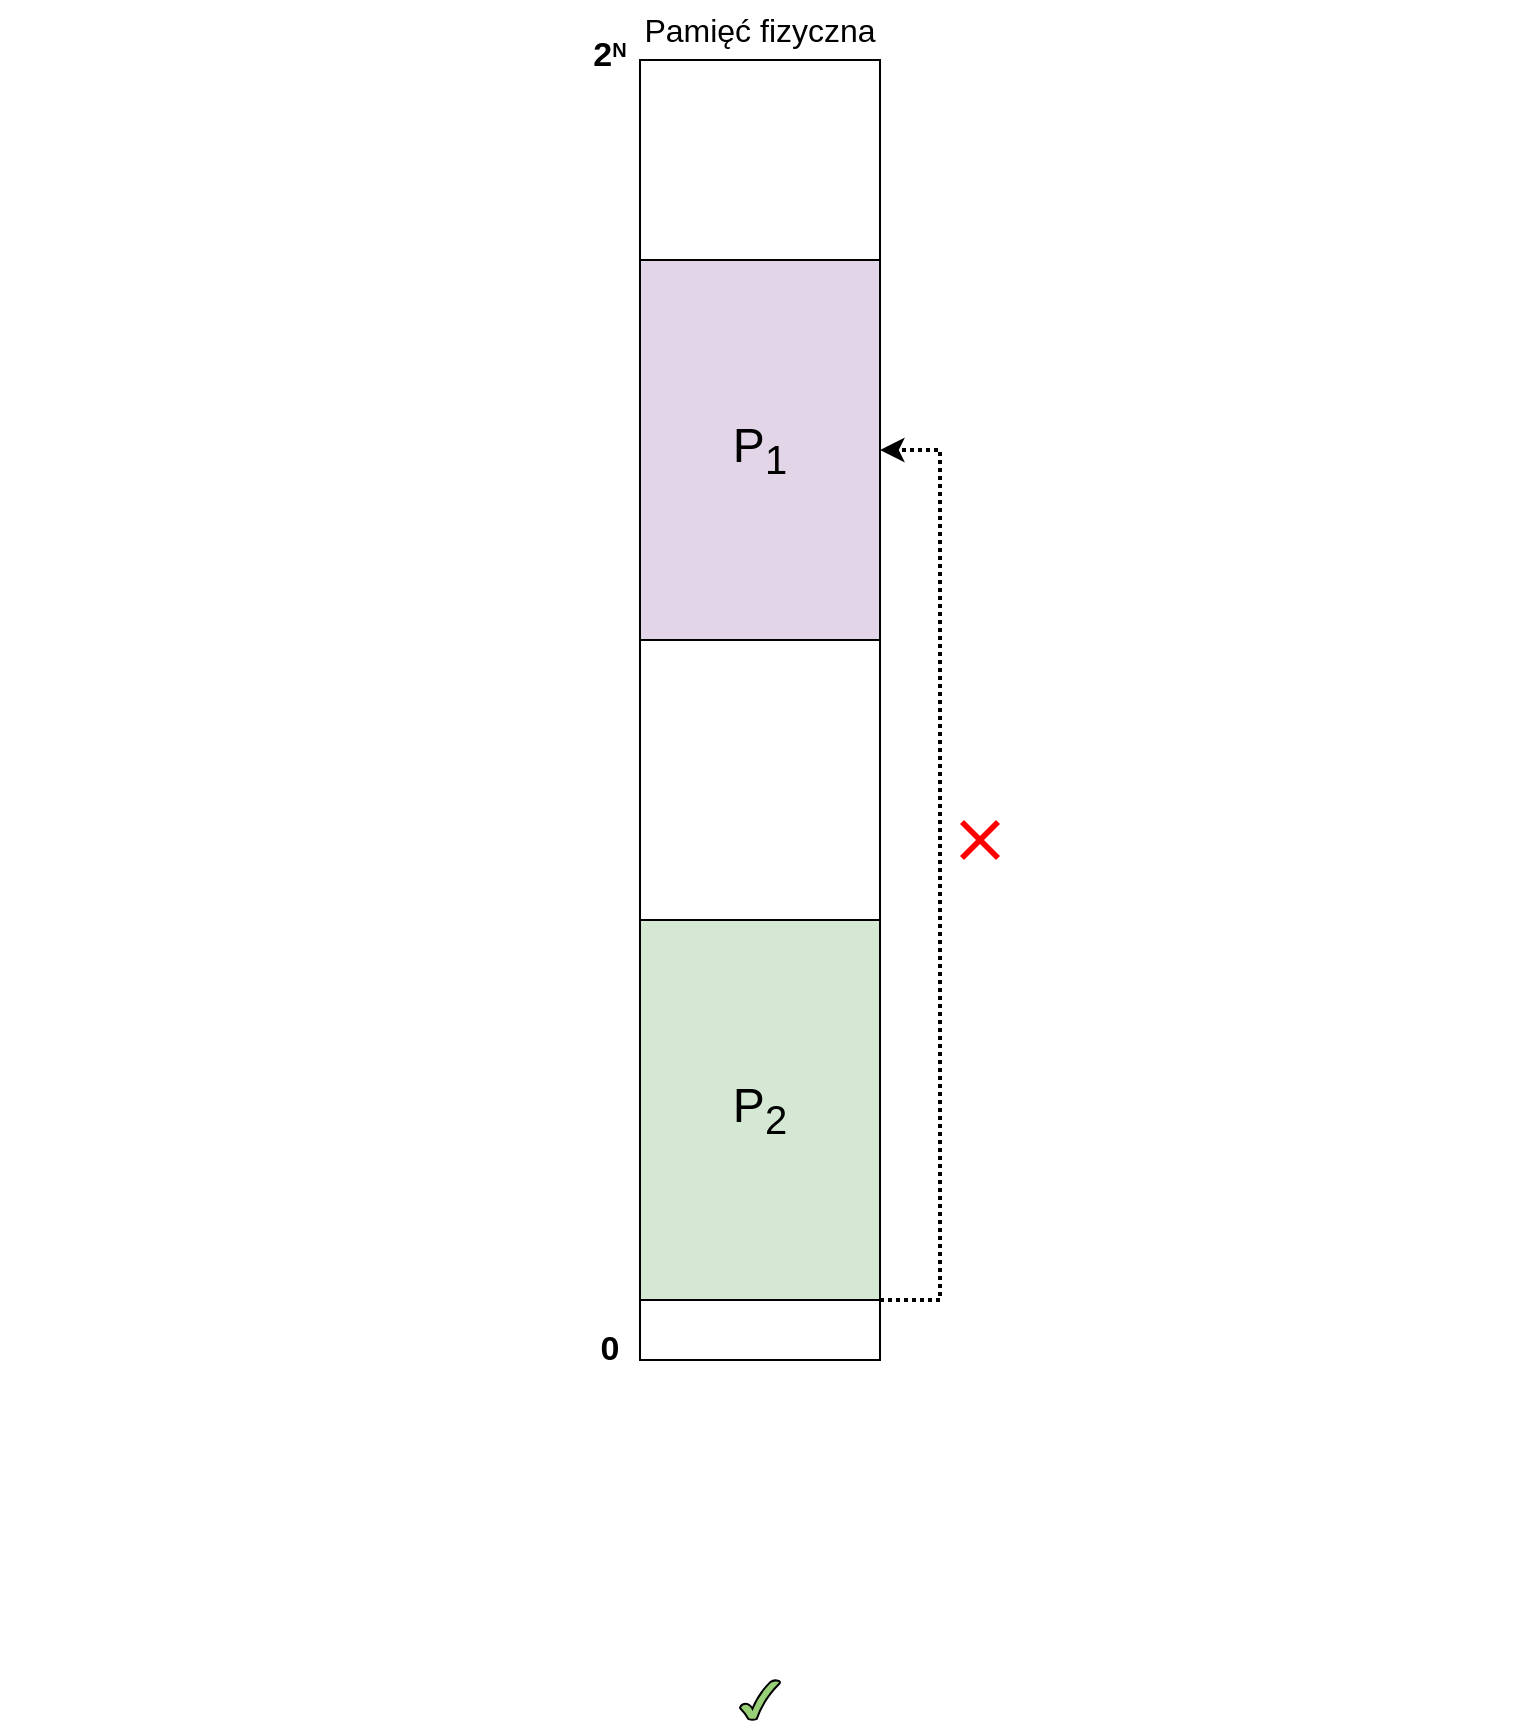<mxfile version="24.0.4" type="device">
  <diagram name="Page-1" id="bUzElv2l2GWEFmTksL0H">
    <mxGraphModel dx="584" dy="958" grid="1" gridSize="10" guides="1" tooltips="1" connect="1" arrows="1" fold="1" page="1" pageScale="1" pageWidth="850" pageHeight="1100" math="0" shadow="0">
      <root>
        <mxCell id="0" />
        <mxCell id="1" parent="0" />
        <mxCell id="QkMXo-uOz5fR3eblIkdU-6" value="" style="rounded=0;whiteSpace=wrap;html=1;strokeWidth=1;" parent="1" vertex="1">
          <mxGeometry x="1240" y="40" width="120" height="650" as="geometry" />
        </mxCell>
        <mxCell id="QkMXo-uOz5fR3eblIkdU-7" value="" style="rounded=0;whiteSpace=wrap;html=1;fillColor=#E1D5E7;fillStyle=auto;gradientColor=none;strokeWidth=1;" parent="1" vertex="1">
          <mxGeometry x="1240" y="140" width="120" height="190" as="geometry" />
        </mxCell>
        <mxCell id="QkMXo-uOz5fR3eblIkdU-8" value="" style="rounded=0;whiteSpace=wrap;html=1;fillColor=#D5E8D4;strokeWidth=1;fillStyle=auto;" parent="1" vertex="1">
          <mxGeometry x="1240" y="470" width="120" height="190" as="geometry" />
        </mxCell>
        <mxCell id="QkMXo-uOz5fR3eblIkdU-9" value="&lt;font style=&quot;font-size: 16px;&quot;&gt;Pamięć fizyczna&lt;/font&gt;" style="text;html=1;align=center;verticalAlign=middle;whiteSpace=wrap;rounded=0;" parent="1" vertex="1">
          <mxGeometry x="1240" y="10" width="120" height="30" as="geometry" />
        </mxCell>
        <mxCell id="QkMXo-uOz5fR3eblIkdU-10" value="&lt;font style=&quot;font-size: 24px;&quot;&gt;P&lt;sub&gt;1&lt;/sub&gt;&lt;/font&gt;" style="rounded=0;whiteSpace=wrap;html=1;fillColor=#E1D5E7;fillStyle=auto;gradientColor=none;strokeWidth=1;" parent="1" vertex="1">
          <mxGeometry x="1240" y="140" width="120" height="190" as="geometry" />
        </mxCell>
        <mxCell id="QkMXo-uOz5fR3eblIkdU-12" value="&lt;font style=&quot;font-size: 24px;&quot;&gt;P&lt;sub&gt;2&lt;/sub&gt;&lt;/font&gt;" style="rounded=0;whiteSpace=wrap;html=1;fillColor=#D5E8D4;strokeWidth=1;" parent="1" vertex="1">
          <mxGeometry x="1240" y="470" width="120" height="190" as="geometry" />
        </mxCell>
        <mxCell id="QkMXo-uOz5fR3eblIkdU-22" value="" style="endArrow=none;dashed=1;html=1;rounded=0;entryX=0;entryY=0;entryDx=0;entryDy=0;exitX=1;exitY=0;exitDx=0;exitDy=0;" parent="1" source="QkMXo-uOz5fR3eblIkdU-7" target="QkMXo-uOz5fR3eblIkdU-10" edge="1">
          <mxGeometry width="50" height="50" relative="1" as="geometry">
            <mxPoint x="1230" y="100" as="sourcePoint" />
            <mxPoint x="1090" y="100" as="targetPoint" />
          </mxGeometry>
        </mxCell>
        <mxCell id="QkMXo-uOz5fR3eblIkdU-23" value="" style="endArrow=none;dashed=1;html=1;rounded=0;entryX=0;entryY=1;entryDx=0;entryDy=0;exitX=1;exitY=1;exitDx=0;exitDy=0;" parent="1" source="QkMXo-uOz5fR3eblIkdU-7" target="QkMXo-uOz5fR3eblIkdU-10" edge="1">
          <mxGeometry width="50" height="50" relative="1" as="geometry">
            <mxPoint x="1230" y="360" as="sourcePoint" />
            <mxPoint x="1090" y="320" as="targetPoint" />
          </mxGeometry>
        </mxCell>
        <mxCell id="QkMXo-uOz5fR3eblIkdU-24" value="" style="endArrow=none;dashed=1;html=1;rounded=0;entryX=1;entryY=0;entryDx=0;entryDy=0;exitX=0;exitY=0;exitDx=0;exitDy=0;" parent="1" source="QkMXo-uOz5fR3eblIkdU-8" target="QkMXo-uOz5fR3eblIkdU-12" edge="1">
          <mxGeometry width="50" height="50" relative="1" as="geometry">
            <mxPoint x="1230" y="395" as="sourcePoint" />
            <mxPoint x="1090" y="355" as="targetPoint" />
          </mxGeometry>
        </mxCell>
        <mxCell id="QkMXo-uOz5fR3eblIkdU-25" value="" style="endArrow=none;dashed=1;html=1;rounded=0;entryX=1;entryY=1;entryDx=0;entryDy=0;exitX=0;exitY=1;exitDx=0;exitDy=0;" parent="1" source="QkMXo-uOz5fR3eblIkdU-8" target="QkMXo-uOz5fR3eblIkdU-12" edge="1">
          <mxGeometry width="50" height="50" relative="1" as="geometry">
            <mxPoint x="1250" y="480" as="sourcePoint" />
            <mxPoint x="1110" y="460" as="targetPoint" />
          </mxGeometry>
        </mxCell>
        <mxCell id="QkMXo-uOz5fR3eblIkdU-42" value="" style="endArrow=none;html=1;rounded=0;strokeColor=none;" parent="1" edge="1">
          <mxGeometry width="50" height="50" relative="1" as="geometry">
            <mxPoint x="920.43" y="640" as="sourcePoint" />
            <mxPoint x="920" y="40" as="targetPoint" />
          </mxGeometry>
        </mxCell>
        <mxCell id="ApAm6ha_IGB6OoukJDqG-1" value="&lt;font style=&quot;font-size: 17px;&quot;&gt;&lt;b&gt;0&lt;/b&gt;&lt;b&gt;&lt;br&gt;&lt;/b&gt;&lt;/font&gt;" style="text;html=1;align=center;verticalAlign=middle;whiteSpace=wrap;rounded=0;" parent="1" vertex="1">
          <mxGeometry x="1195" y="670" width="60" height="30" as="geometry" />
        </mxCell>
        <mxCell id="ApAm6ha_IGB6OoukJDqG-2" value="&lt;font style=&quot;font-size: 17px;&quot;&gt;&lt;b style=&quot;font-size: 17px;&quot;&gt;2&lt;/b&gt;&lt;/font&gt;&lt;font size=&quot;1&quot;&gt;&lt;b&gt;&lt;sup style=&quot;font-size: 10px;&quot;&gt;N&lt;/sup&gt;&lt;/b&gt;&lt;/font&gt;" style="text;html=1;align=center;verticalAlign=middle;whiteSpace=wrap;rounded=0;fontSize=17;" parent="1" vertex="1">
          <mxGeometry x="1195" y="23" width="60" height="30" as="geometry" />
        </mxCell>
        <mxCell id="ApAm6ha_IGB6OoukJDqG-3" value="" style="endArrow=none;html=1;rounded=0;strokeColor=none;" parent="1" edge="1">
          <mxGeometry width="50" height="50" relative="1" as="geometry">
            <mxPoint x="1680.43" y="650" as="sourcePoint" />
            <mxPoint x="1680" y="50" as="targetPoint" />
          </mxGeometry>
        </mxCell>
        <mxCell id="a2FD-b09mxuaQO-owgYO-1" style="edgeStyle=orthogonalEdgeStyle;rounded=0;orthogonalLoop=1;jettySize=auto;html=1;exitX=1;exitY=1;exitDx=0;exitDy=0;dashed=1;dashPattern=1 1;strokeWidth=2;entryX=1;entryY=0.5;entryDx=0;entryDy=0;" parent="1" source="QkMXo-uOz5fR3eblIkdU-12" target="QkMXo-uOz5fR3eblIkdU-10" edge="1">
          <mxGeometry relative="1" as="geometry">
            <mxPoint x="1420" y="300" as="targetPoint" />
            <Array as="points">
              <mxPoint x="1390" y="660" />
              <mxPoint x="1390" y="235" />
            </Array>
          </mxGeometry>
        </mxCell>
        <mxCell id="a2FD-b09mxuaQO-owgYO-2" value="" style="verticalLabelPosition=bottom;verticalAlign=top;html=1;shape=mxgraph.basic.tick;fillStyle=solid;fillColor=#97D077;" parent="1" vertex="1">
          <mxGeometry x="1290" y="850" width="20" height="20" as="geometry" />
        </mxCell>
        <mxCell id="a2FD-b09mxuaQO-owgYO-7" value="" style="shape=mxgraph.mockup.markup.redX;fillColor=#ff0000;html=1;shadow=0;whiteSpace=wrap;strokeColor=none;" parent="1" vertex="1">
          <mxGeometry x="1400" y="420" width="20" height="20" as="geometry" />
        </mxCell>
      </root>
    </mxGraphModel>
  </diagram>
</mxfile>
